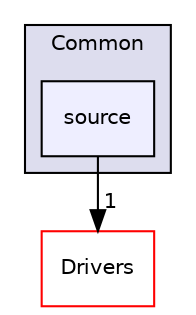 digraph "source" {
  compound=true
  node [ fontsize="10", fontname="Helvetica"];
  edge [ labelfontsize="10", labelfontname="Helvetica"];
  subgraph clusterdir_d661bddfff49214287b7921df1d9647c {
    graph [ bgcolor="#ddddee", pencolor="black", label="Common" fontname="Helvetica", fontsize="10", URL="dir_d661bddfff49214287b7921df1d9647c.html"]
  dir_0434524b8a475c4b885b64641a3b0b90 [shape=box, label="source", style="filled", fillcolor="#eeeeff", pencolor="black", URL="dir_0434524b8a475c4b885b64641a3b0b90.html"];
  }
  dir_60925fc218da8ca7908795bf5f624060 [shape=box label="Drivers" fillcolor="white" style="filled" color="red" URL="dir_60925fc218da8ca7908795bf5f624060.html"];
  dir_0434524b8a475c4b885b64641a3b0b90->dir_60925fc218da8ca7908795bf5f624060 [headlabel="1", labeldistance=1.5 headhref="dir_000002_000003.html"];
}
